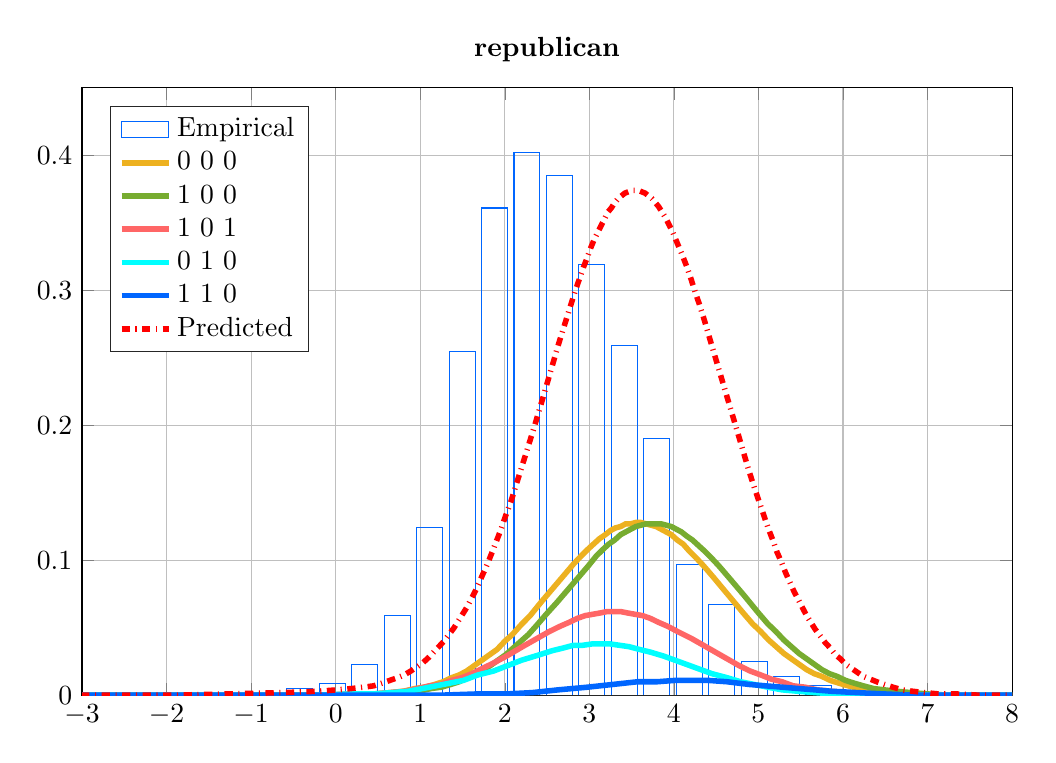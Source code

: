 % This file was created by matlab2tikz.
%
%The latest updates can be retrieved from
%  http://www.mathworks.com/matlabcentral/fileexchange/22022-matlab2tikz-matlab2tikz
%where you can also make suggestions and rate matlab2tikz.
%
\definecolor{mycolor1}{rgb}{0.0,0.4,1.0}%
\definecolor{mycolor2}{rgb}{0.929,0.694,0.125}%
\definecolor{mycolor3}{rgb}{0.466,0.674,0.188}%
\definecolor{mycolor4}{rgb}{0.0,1.0,1.0}%
%
\begin{tikzpicture}

\begin{axis}[%
width=4.65in,
height=3.037in,
at={(0.78in,0.41in)},
scale only axis,
bar shift auto,
xmin=-3,
xmax=8,
ymin=0,
ymax=0.45,
axis background/.style={fill=white},
title style={font=\bfseries},
title={republican},
xmajorgrids,
ymajorgrids,
legend style={at={(0.03,0.97)}, anchor=north west, legend cell align=left, align=left, draw=white!15!black}
]
\addplot[ybar, bar width=0.307, fill=white, fill opacity=0, draw=mycolor1, area legend] table[row sep=crcr] {%
-0.808	0.001\\
-0.424	0.005\\
-0.041	0.009\\
0.343	0.023\\
0.727	0.059\\
1.111	0.124\\
1.495	0.255\\
1.878	0.361\\
2.262	0.402\\
2.646	0.385\\
3.03	0.319\\
3.413	0.259\\
3.797	0.19\\
4.181	0.097\\
4.565	0.067\\
4.949	0.025\\
5.332	0.014\\
5.716	0.007\\
6.1	0.001\\
6.484	0.002\\
};
\addplot[forget plot, color=white!15!black] table[row sep=crcr] {%
-3	0\\
8	0\\
};
\addlegendentry{Empirical}

\addplot [color=mycolor2, line width=2.0pt]
  table[row sep=crcr]{%
-3.01	1.54e-10\\
-0.12	0.0\\
0.23	0.001\\
0.47	0.001\\
0.65	0.002\\
0.8	0.003\\
0.94	0.005\\
1.06	0.006\\
1.17	0.008\\
1.27	0.01\\
1.37	0.013\\
1.46	0.015\\
1.55	0.018\\
1.64	0.022\\
1.73	0.026\\
1.82	0.03\\
1.91	0.034\\
2	0.04\\
2.09	0.045\\
2.19	0.052\\
2.3	0.059\\
2.43	0.069\\
2.81	0.097\\
2.9	0.103\\
2.98	0.108\\
3.05	0.112\\
3.12	0.116\\
3.19	0.119\\
3.25	0.122\\
3.31	0.124\\
3.37	0.125\\
3.43	0.127\\
3.49	0.127\\
3.55	0.128\\
3.61	0.128\\
3.67	0.127\\
3.73	0.126\\
3.79	0.125\\
3.85	0.123\\
3.91	0.121\\
3.97	0.119\\
4.04	0.115\\
4.11	0.112\\
4.18	0.107\\
4.26	0.102\\
4.35	0.096\\
4.46	0.088\\
4.66	0.073\\
4.82	0.061\\
4.93	0.053\\
5.03	0.047\\
5.12	0.041\\
5.21	0.036\\
5.3	0.031\\
5.39	0.027\\
5.48	0.023\\
5.57	0.019\\
5.66	0.016\\
5.75	0.014\\
5.85	0.011\\
5.95	0.009\\
6.06	0.007\\
6.18	0.005\\
6.31	0.004\\
6.45	0.003\\
6.62	0.002\\
6.82	0.001\\
7.08	0.0\\
7.47	9.555e-05\\
8.01	1.132e-05\\
};
\addlegendentry{0  0  0}

\addplot [color=mycolor3, line width=2.0pt]
  table[row sep=crcr]{%
-3.01	4.794e-11\\
0.06	0.0\\
0.41	0.001\\
0.65	0.001\\
0.83	0.002\\
0.99	0.003\\
1.13	0.005\\
1.25	0.006\\
1.36	0.008\\
1.46	0.01\\
1.56	0.013\\
1.65	0.016\\
1.74	0.019\\
1.83	0.022\\
1.92	0.026\\
2.01	0.03\\
2.1	0.035\\
2.19	0.04\\
2.28	0.045\\
2.38	0.052\\
2.49	0.06\\
2.62	0.069\\
2.99	0.096\\
3.08	0.103\\
3.16	0.108\\
3.23	0.112\\
3.3	0.115\\
3.37	0.119\\
3.43	0.121\\
3.49	0.123\\
3.55	0.125\\
3.61	0.126\\
3.67	0.127\\
3.73	0.127\\
3.79	0.127\\
3.85	0.127\\
3.91	0.126\\
3.97	0.125\\
4.03	0.123\\
4.09	0.121\\
4.15	0.118\\
4.22	0.115\\
4.29	0.111\\
4.36	0.107\\
4.44	0.102\\
4.53	0.096\\
4.64	0.088\\
4.83	0.074\\
5	0.061\\
5.11	0.053\\
5.21	0.047\\
5.3	0.041\\
5.39	0.036\\
5.48	0.031\\
5.57	0.027\\
5.66	0.023\\
5.75	0.019\\
5.84	0.016\\
5.93	0.014\\
6.03	0.011\\
6.13	0.009\\
6.24	0.007\\
6.36	0.005\\
6.49	0.004\\
6.63	0.003\\
6.8	0.002\\
7	0.001\\
7.26	0.0\\
7.65	9.653e-05\\
8.01	2.404e-05\\
};
\addlegendentry{1  0  0}

\addplot [color=white!40!red, line width=2.0pt]
  table[row sep=crcr]{%
-3.01	4.18e-10\\
-0.19	0.0\\
0.19	0.001\\
0.45	0.001\\
0.65	0.002\\
0.82	0.003\\
0.97	0.005\\
1.11	0.007\\
1.24	0.008\\
1.37	0.011\\
1.49	0.013\\
1.61	0.016\\
1.74	0.02\\
1.87	0.024\\
2.02	0.029\\
2.21	0.036\\
2.52	0.047\\
2.65	0.051\\
2.76	0.054\\
2.86	0.057\\
2.95	0.059\\
3.04	0.06\\
3.13	0.061\\
3.21	0.062\\
3.29	0.062\\
3.37	0.062\\
3.45	0.061\\
3.54	0.06\\
3.63	0.059\\
3.72	0.057\\
3.82	0.054\\
3.93	0.051\\
4.05	0.047\\
4.21	0.042\\
4.63	0.027\\
4.77	0.022\\
4.9	0.018\\
5.03	0.015\\
5.15	0.012\\
5.28	0.01\\
5.41	0.007\\
5.55	0.006\\
5.7	0.004\\
5.86	0.003\\
6.04	0.002\\
6.25	0.001\\
6.52	0.0\\
6.9	0.0\\
7.64	7.931e-06\\
8.01	1.617e-06\\
};
\addlegendentry{1  0  1}

\addplot [color=mycolor4, line width=2.0pt]
  table[row sep=crcr]{%
-3.01	7.565e-10\\
-0.22	0.0\\
0.18	0.001\\
0.45	0.001\\
0.67	0.002\\
0.86	0.003\\
1.03	0.005\\
1.19	0.007\\
1.35	0.009\\
1.51	0.011\\
1.68	0.015\\
1.87	0.018\\
2.2	0.026\\
2.41	0.03\\
2.56	0.033\\
2.69	0.035\\
2.81	0.037\\
2.92	0.037\\
3.03	0.038\\
3.14	0.038\\
3.25	0.038\\
3.36	0.037\\
3.47	0.036\\
3.59	0.034\\
3.72	0.032\\
3.88	0.029\\
4.1	0.024\\
4.45	0.016\\
4.63	0.013\\
4.79	0.01\\
4.95	0.008\\
5.11	0.006\\
5.28	0.004\\
5.46	0.003\\
5.66	0.002\\
5.89	0.001\\
6.18	0.0\\
6.59	0.0\\
7.39	6.38e-06\\
8.01	4.29e-07\\
};
\addlegendentry{0  1  0}

\addplot [color=mycolor1, line width=2.0pt]
  table[row sep=crcr]{%
-3.01	3.659e-13\\
1.21	0.0\\
1.68	0.001\\
2.03	0.001\\
2.33	0.002\\
2.63	0.004\\
2.98	0.006\\
3.57	0.01\\
3.8	0.01\\
4.01	0.011\\
4.21	0.011\\
4.41	0.011\\
4.63	0.01\\
4.89	0.008\\
5.86	0.003\\
6.16	0.002\\
6.48	0.001\\
6.87	0.0\\
7.43	6.209e-05\\
8.01	8.602e-06\\
};
\addlegendentry{1  1  0}

\addplot [color=red, dashdotted, line width=2.0pt]
  table[row sep=crcr]{%
-3.01	2.238e-05\\
-1.95	0.0\\
-1.28	0.001\\
-0.6	0.002\\
-0.21	0.003\\
0.02	0.004\\
0.19	0.005\\
0.33	0.006\\
0.45	0.007\\
0.55	0.009\\
0.64	0.011\\
0.73	0.013\\
0.81	0.015\\
0.89	0.018\\
0.96	0.021\\
1.03	0.024\\
1.1	0.028\\
1.16	0.032\\
1.22	0.036\\
1.28	0.04\\
1.34	0.045\\
1.4	0.05\\
1.45	0.055\\
1.5	0.06\\
1.55	0.065\\
1.6	0.071\\
1.65	0.077\\
1.7	0.084\\
1.75	0.091\\
1.8	0.098\\
1.85	0.106\\
1.9	0.114\\
1.95	0.122\\
2.01	0.133\\
2.07	0.143\\
2.13	0.155\\
2.19	0.167\\
2.26	0.181\\
2.34	0.197\\
2.44	0.218\\
2.64	0.261\\
2.71	0.275\\
2.77	0.287\\
2.83	0.299\\
2.88	0.308\\
2.93	0.317\\
2.98	0.325\\
3.02	0.332\\
3.06	0.338\\
3.1	0.343\\
3.14	0.348\\
3.18	0.353\\
3.22	0.358\\
3.26	0.361\\
3.3	0.365\\
3.34	0.368\\
3.38	0.37\\
3.42	0.372\\
3.46	0.373\\
3.5	0.374\\
3.54	0.374\\
3.58	0.374\\
3.62	0.373\\
3.66	0.372\\
3.7	0.37\\
3.74	0.368\\
3.78	0.365\\
3.82	0.362\\
3.86	0.358\\
3.9	0.354\\
3.94	0.349\\
3.98	0.344\\
4.02	0.338\\
4.06	0.332\\
4.1	0.326\\
4.15	0.318\\
4.2	0.309\\
4.25	0.299\\
4.3	0.29\\
4.36	0.278\\
4.43	0.263\\
4.52	0.244\\
4.8	0.185\\
4.87	0.17\\
4.94	0.156\\
5	0.145\\
5.06	0.134\\
5.12	0.123\\
5.17	0.115\\
5.22	0.106\\
5.27	0.099\\
5.32	0.091\\
5.37	0.084\\
5.42	0.077\\
5.47	0.071\\
5.52	0.065\\
5.57	0.059\\
5.62	0.054\\
5.67	0.049\\
5.73	0.044\\
5.79	0.039\\
5.85	0.035\\
5.91	0.03\\
5.97	0.027\\
6.03	0.023\\
6.1	0.02\\
6.17	0.017\\
6.24	0.014\\
6.32	0.012\\
6.4	0.01\\
6.49	0.008\\
6.59	0.006\\
6.7	0.004\\
6.82	0.003\\
6.96	0.002\\
7.13	0.001\\
7.34	0.001\\
7.63	0.0\\
8.01	4.824e-05\\
};
\addlegendentry{Predicted}

\end{axis}
\end{tikzpicture}%